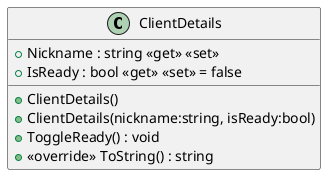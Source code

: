 @startuml
class ClientDetails {
    + Nickname : string <<get>> <<set>>
    + IsReady : bool <<get>> <<set>> = false
    + ClientDetails()
    + ClientDetails(nickname:string, isReady:bool)
    + ToggleReady() : void
    + <<override>> ToString() : string
}
@enduml
